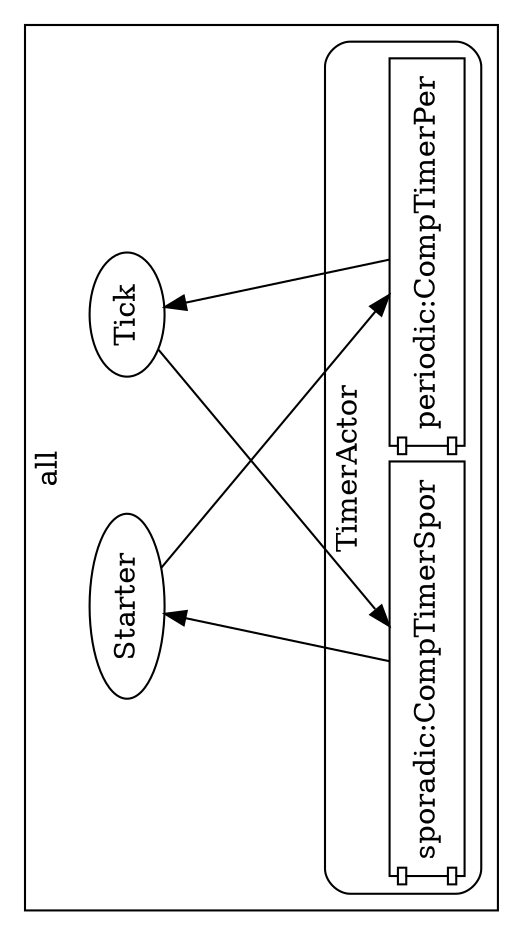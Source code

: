digraph NAME {
nodesep="0.1";
orientation=l;
rankdir=TB;
ranksep="1.5";
subgraph msgs {
rank=min;
}

periodic_CompTimerPer_9 -> Tick_10;
Starter_11 -> periodic_CompTimerPer_9;
sporadic_CompTimerSpor_12 -> Starter_11;
Tick_10 -> sporadic_CompTimerSpor_12;
subgraph cluster_all {
label=all;
rank=max;
rankdir=BT;
subgraph all_msgs_7 {
rank=min;
Tick_10 [label=Tick, shape=ellipse];
Starter_11 [label=Starter, shape=ellipse];
}

subgraph cluster_TimerActor_8 {
label=TimerActor;
style=rounded;
periodic_CompTimerPer_9 [label="periodic:CompTimerPer", rank=max, shape=component];
sporadic_CompTimerSpor_12 [label="sporadic:CompTimerSpor", rank=max, shape=component];
}

}

}
